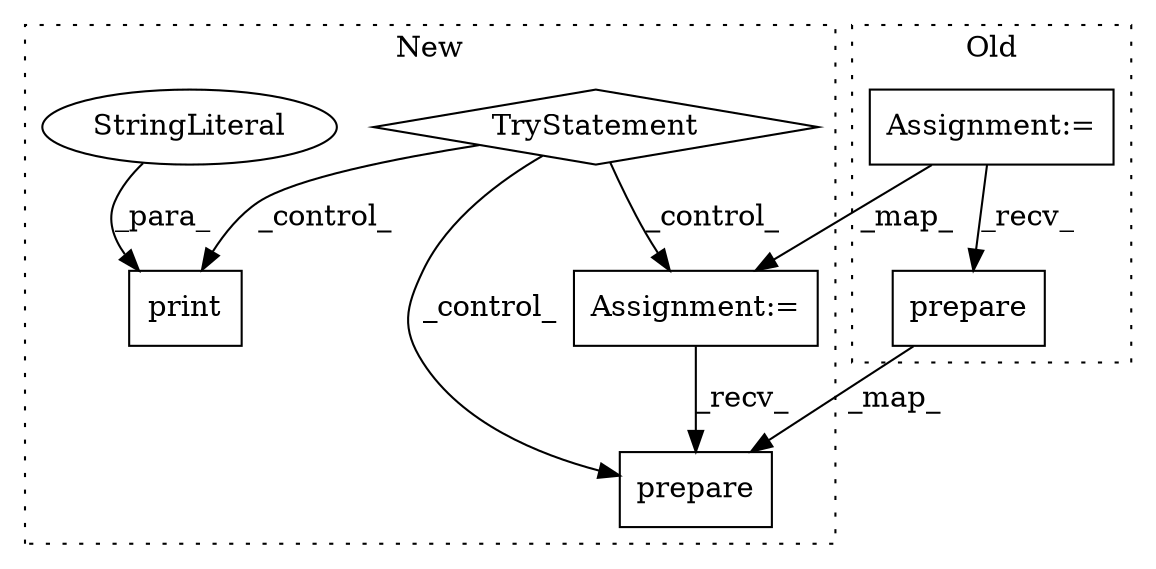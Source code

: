 digraph G {
subgraph cluster0 {
1 [label="prepare" a="32" s="2836,2851" l="8,1" shape="box"];
7 [label="Assignment:=" a="7" s="2803" l="1" shape="box"];
label = "Old";
style="dotted";
}
subgraph cluster1 {
2 [label="prepare" a="32" s="2948,2963" l="8,1" shape="box"];
3 [label="TryStatement" a="54" s="2899" l="4" shape="diamond"];
4 [label="print" a="32" s="3145,3185" l="6,1" shape="box"];
5 [label="StringLiteral" a="45" s="3151" l="34" shape="ellipse"];
6 [label="Assignment:=" a="7" s="2913" l="1" shape="box"];
label = "New";
style="dotted";
}
1 -> 2 [label="_map_"];
3 -> 6 [label="_control_"];
3 -> 4 [label="_control_"];
3 -> 2 [label="_control_"];
5 -> 4 [label="_para_"];
6 -> 2 [label="_recv_"];
7 -> 1 [label="_recv_"];
7 -> 6 [label="_map_"];
}